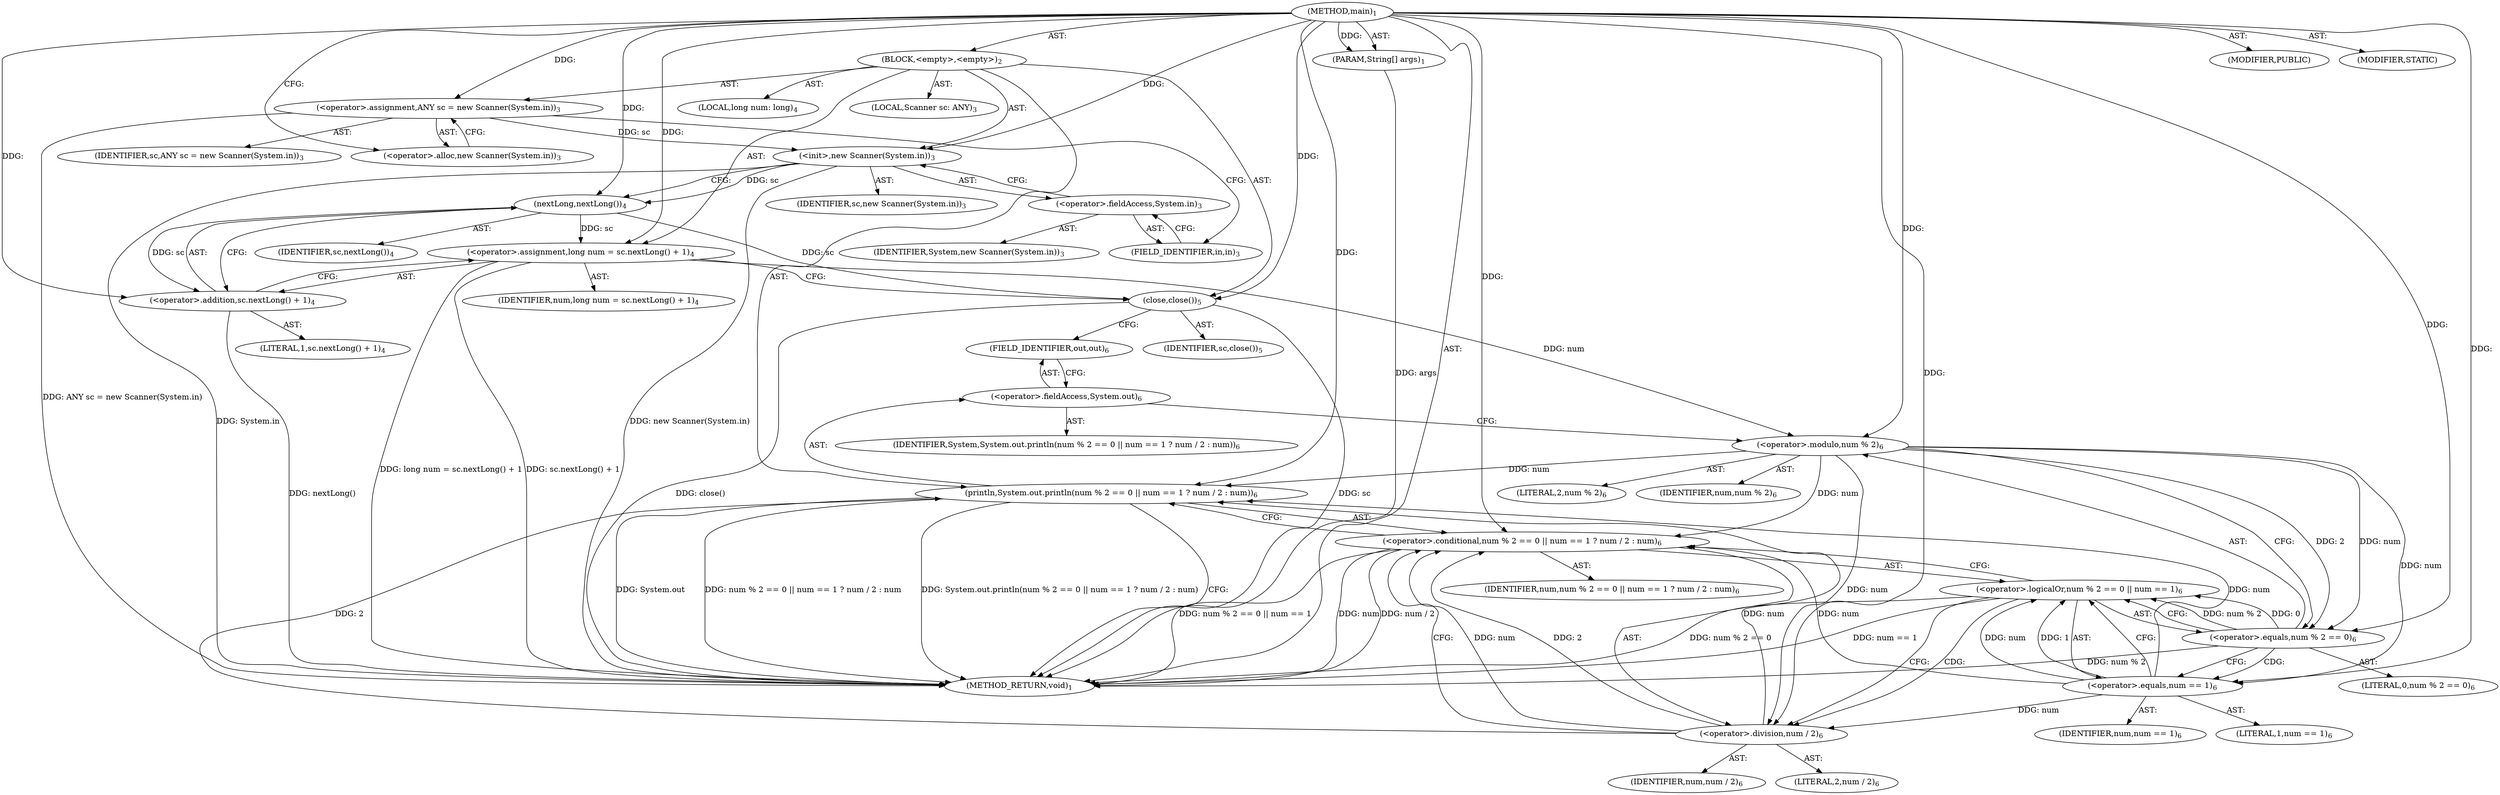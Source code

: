 digraph "main" {  
"19" [label = <(METHOD,main)<SUB>1</SUB>> ]
"20" [label = <(PARAM,String[] args)<SUB>1</SUB>> ]
"21" [label = <(BLOCK,&lt;empty&gt;,&lt;empty&gt;)<SUB>2</SUB>> ]
"4" [label = <(LOCAL,Scanner sc: ANY)<SUB>3</SUB>> ]
"22" [label = <(&lt;operator&gt;.assignment,ANY sc = new Scanner(System.in))<SUB>3</SUB>> ]
"23" [label = <(IDENTIFIER,sc,ANY sc = new Scanner(System.in))<SUB>3</SUB>> ]
"24" [label = <(&lt;operator&gt;.alloc,new Scanner(System.in))<SUB>3</SUB>> ]
"25" [label = <(&lt;init&gt;,new Scanner(System.in))<SUB>3</SUB>> ]
"3" [label = <(IDENTIFIER,sc,new Scanner(System.in))<SUB>3</SUB>> ]
"26" [label = <(&lt;operator&gt;.fieldAccess,System.in)<SUB>3</SUB>> ]
"27" [label = <(IDENTIFIER,System,new Scanner(System.in))<SUB>3</SUB>> ]
"28" [label = <(FIELD_IDENTIFIER,in,in)<SUB>3</SUB>> ]
"29" [label = <(LOCAL,long num: long)<SUB>4</SUB>> ]
"30" [label = <(&lt;operator&gt;.assignment,long num = sc.nextLong() + 1)<SUB>4</SUB>> ]
"31" [label = <(IDENTIFIER,num,long num = sc.nextLong() + 1)<SUB>4</SUB>> ]
"32" [label = <(&lt;operator&gt;.addition,sc.nextLong() + 1)<SUB>4</SUB>> ]
"33" [label = <(nextLong,nextLong())<SUB>4</SUB>> ]
"34" [label = <(IDENTIFIER,sc,nextLong())<SUB>4</SUB>> ]
"35" [label = <(LITERAL,1,sc.nextLong() + 1)<SUB>4</SUB>> ]
"36" [label = <(close,close())<SUB>5</SUB>> ]
"37" [label = <(IDENTIFIER,sc,close())<SUB>5</SUB>> ]
"38" [label = <(println,System.out.println(num % 2 == 0 || num == 1 ? num / 2 : num))<SUB>6</SUB>> ]
"39" [label = <(&lt;operator&gt;.fieldAccess,System.out)<SUB>6</SUB>> ]
"40" [label = <(IDENTIFIER,System,System.out.println(num % 2 == 0 || num == 1 ? num / 2 : num))<SUB>6</SUB>> ]
"41" [label = <(FIELD_IDENTIFIER,out,out)<SUB>6</SUB>> ]
"42" [label = <(&lt;operator&gt;.conditional,num % 2 == 0 || num == 1 ? num / 2 : num)<SUB>6</SUB>> ]
"43" [label = <(&lt;operator&gt;.logicalOr,num % 2 == 0 || num == 1)<SUB>6</SUB>> ]
"44" [label = <(&lt;operator&gt;.equals,num % 2 == 0)<SUB>6</SUB>> ]
"45" [label = <(&lt;operator&gt;.modulo,num % 2)<SUB>6</SUB>> ]
"46" [label = <(IDENTIFIER,num,num % 2)<SUB>6</SUB>> ]
"47" [label = <(LITERAL,2,num % 2)<SUB>6</SUB>> ]
"48" [label = <(LITERAL,0,num % 2 == 0)<SUB>6</SUB>> ]
"49" [label = <(&lt;operator&gt;.equals,num == 1)<SUB>6</SUB>> ]
"50" [label = <(IDENTIFIER,num,num == 1)<SUB>6</SUB>> ]
"51" [label = <(LITERAL,1,num == 1)<SUB>6</SUB>> ]
"52" [label = <(&lt;operator&gt;.division,num / 2)<SUB>6</SUB>> ]
"53" [label = <(IDENTIFIER,num,num / 2)<SUB>6</SUB>> ]
"54" [label = <(LITERAL,2,num / 2)<SUB>6</SUB>> ]
"55" [label = <(IDENTIFIER,num,num % 2 == 0 || num == 1 ? num / 2 : num)<SUB>6</SUB>> ]
"56" [label = <(MODIFIER,PUBLIC)> ]
"57" [label = <(MODIFIER,STATIC)> ]
"58" [label = <(METHOD_RETURN,void)<SUB>1</SUB>> ]
  "19" -> "20"  [ label = "AST: "] 
  "19" -> "21"  [ label = "AST: "] 
  "19" -> "56"  [ label = "AST: "] 
  "19" -> "57"  [ label = "AST: "] 
  "19" -> "58"  [ label = "AST: "] 
  "21" -> "4"  [ label = "AST: "] 
  "21" -> "22"  [ label = "AST: "] 
  "21" -> "25"  [ label = "AST: "] 
  "21" -> "29"  [ label = "AST: "] 
  "21" -> "30"  [ label = "AST: "] 
  "21" -> "36"  [ label = "AST: "] 
  "21" -> "38"  [ label = "AST: "] 
  "22" -> "23"  [ label = "AST: "] 
  "22" -> "24"  [ label = "AST: "] 
  "25" -> "3"  [ label = "AST: "] 
  "25" -> "26"  [ label = "AST: "] 
  "26" -> "27"  [ label = "AST: "] 
  "26" -> "28"  [ label = "AST: "] 
  "30" -> "31"  [ label = "AST: "] 
  "30" -> "32"  [ label = "AST: "] 
  "32" -> "33"  [ label = "AST: "] 
  "32" -> "35"  [ label = "AST: "] 
  "33" -> "34"  [ label = "AST: "] 
  "36" -> "37"  [ label = "AST: "] 
  "38" -> "39"  [ label = "AST: "] 
  "38" -> "42"  [ label = "AST: "] 
  "39" -> "40"  [ label = "AST: "] 
  "39" -> "41"  [ label = "AST: "] 
  "42" -> "43"  [ label = "AST: "] 
  "42" -> "52"  [ label = "AST: "] 
  "42" -> "55"  [ label = "AST: "] 
  "43" -> "44"  [ label = "AST: "] 
  "43" -> "49"  [ label = "AST: "] 
  "44" -> "45"  [ label = "AST: "] 
  "44" -> "48"  [ label = "AST: "] 
  "45" -> "46"  [ label = "AST: "] 
  "45" -> "47"  [ label = "AST: "] 
  "49" -> "50"  [ label = "AST: "] 
  "49" -> "51"  [ label = "AST: "] 
  "52" -> "53"  [ label = "AST: "] 
  "52" -> "54"  [ label = "AST: "] 
  "22" -> "28"  [ label = "CFG: "] 
  "25" -> "33"  [ label = "CFG: "] 
  "30" -> "36"  [ label = "CFG: "] 
  "36" -> "41"  [ label = "CFG: "] 
  "38" -> "58"  [ label = "CFG: "] 
  "24" -> "22"  [ label = "CFG: "] 
  "26" -> "25"  [ label = "CFG: "] 
  "32" -> "30"  [ label = "CFG: "] 
  "39" -> "45"  [ label = "CFG: "] 
  "42" -> "38"  [ label = "CFG: "] 
  "28" -> "26"  [ label = "CFG: "] 
  "33" -> "32"  [ label = "CFG: "] 
  "41" -> "39"  [ label = "CFG: "] 
  "43" -> "52"  [ label = "CFG: "] 
  "43" -> "42"  [ label = "CFG: "] 
  "52" -> "42"  [ label = "CFG: "] 
  "44" -> "43"  [ label = "CFG: "] 
  "44" -> "49"  [ label = "CFG: "] 
  "49" -> "43"  [ label = "CFG: "] 
  "45" -> "44"  [ label = "CFG: "] 
  "19" -> "24"  [ label = "CFG: "] 
  "20" -> "58"  [ label = "DDG: args"] 
  "22" -> "58"  [ label = "DDG: ANY sc = new Scanner(System.in)"] 
  "25" -> "58"  [ label = "DDG: System.in"] 
  "25" -> "58"  [ label = "DDG: new Scanner(System.in)"] 
  "32" -> "58"  [ label = "DDG: nextLong()"] 
  "30" -> "58"  [ label = "DDG: sc.nextLong() + 1"] 
  "30" -> "58"  [ label = "DDG: long num = sc.nextLong() + 1"] 
  "36" -> "58"  [ label = "DDG: sc"] 
  "36" -> "58"  [ label = "DDG: close()"] 
  "38" -> "58"  [ label = "DDG: System.out"] 
  "44" -> "58"  [ label = "DDG: num % 2"] 
  "43" -> "58"  [ label = "DDG: num % 2 == 0"] 
  "43" -> "58"  [ label = "DDG: num == 1"] 
  "42" -> "58"  [ label = "DDG: num % 2 == 0 || num == 1"] 
  "42" -> "58"  [ label = "DDG: num"] 
  "42" -> "58"  [ label = "DDG: num / 2"] 
  "38" -> "58"  [ label = "DDG: num % 2 == 0 || num == 1 ? num / 2 : num"] 
  "38" -> "58"  [ label = "DDG: System.out.println(num % 2 == 0 || num == 1 ? num / 2 : num)"] 
  "19" -> "20"  [ label = "DDG: "] 
  "19" -> "22"  [ label = "DDG: "] 
  "33" -> "30"  [ label = "DDG: sc"] 
  "19" -> "30"  [ label = "DDG: "] 
  "22" -> "25"  [ label = "DDG: sc"] 
  "19" -> "25"  [ label = "DDG: "] 
  "33" -> "36"  [ label = "DDG: sc"] 
  "19" -> "36"  [ label = "DDG: "] 
  "52" -> "38"  [ label = "DDG: num"] 
  "52" -> "38"  [ label = "DDG: 2"] 
  "45" -> "38"  [ label = "DDG: num"] 
  "49" -> "38"  [ label = "DDG: num"] 
  "19" -> "38"  [ label = "DDG: "] 
  "33" -> "32"  [ label = "DDG: sc"] 
  "19" -> "32"  [ label = "DDG: "] 
  "52" -> "42"  [ label = "DDG: num"] 
  "52" -> "42"  [ label = "DDG: 2"] 
  "45" -> "42"  [ label = "DDG: num"] 
  "49" -> "42"  [ label = "DDG: num"] 
  "19" -> "42"  [ label = "DDG: "] 
  "25" -> "33"  [ label = "DDG: sc"] 
  "19" -> "33"  [ label = "DDG: "] 
  "44" -> "43"  [ label = "DDG: num % 2"] 
  "44" -> "43"  [ label = "DDG: 0"] 
  "49" -> "43"  [ label = "DDG: num"] 
  "49" -> "43"  [ label = "DDG: 1"] 
  "45" -> "52"  [ label = "DDG: num"] 
  "49" -> "52"  [ label = "DDG: num"] 
  "19" -> "52"  [ label = "DDG: "] 
  "45" -> "44"  [ label = "DDG: num"] 
  "45" -> "44"  [ label = "DDG: 2"] 
  "19" -> "44"  [ label = "DDG: "] 
  "45" -> "49"  [ label = "DDG: num"] 
  "19" -> "49"  [ label = "DDG: "] 
  "30" -> "45"  [ label = "DDG: num"] 
  "19" -> "45"  [ label = "DDG: "] 
  "43" -> "52"  [ label = "CDG: "] 
  "44" -> "49"  [ label = "CDG: "] 
}
